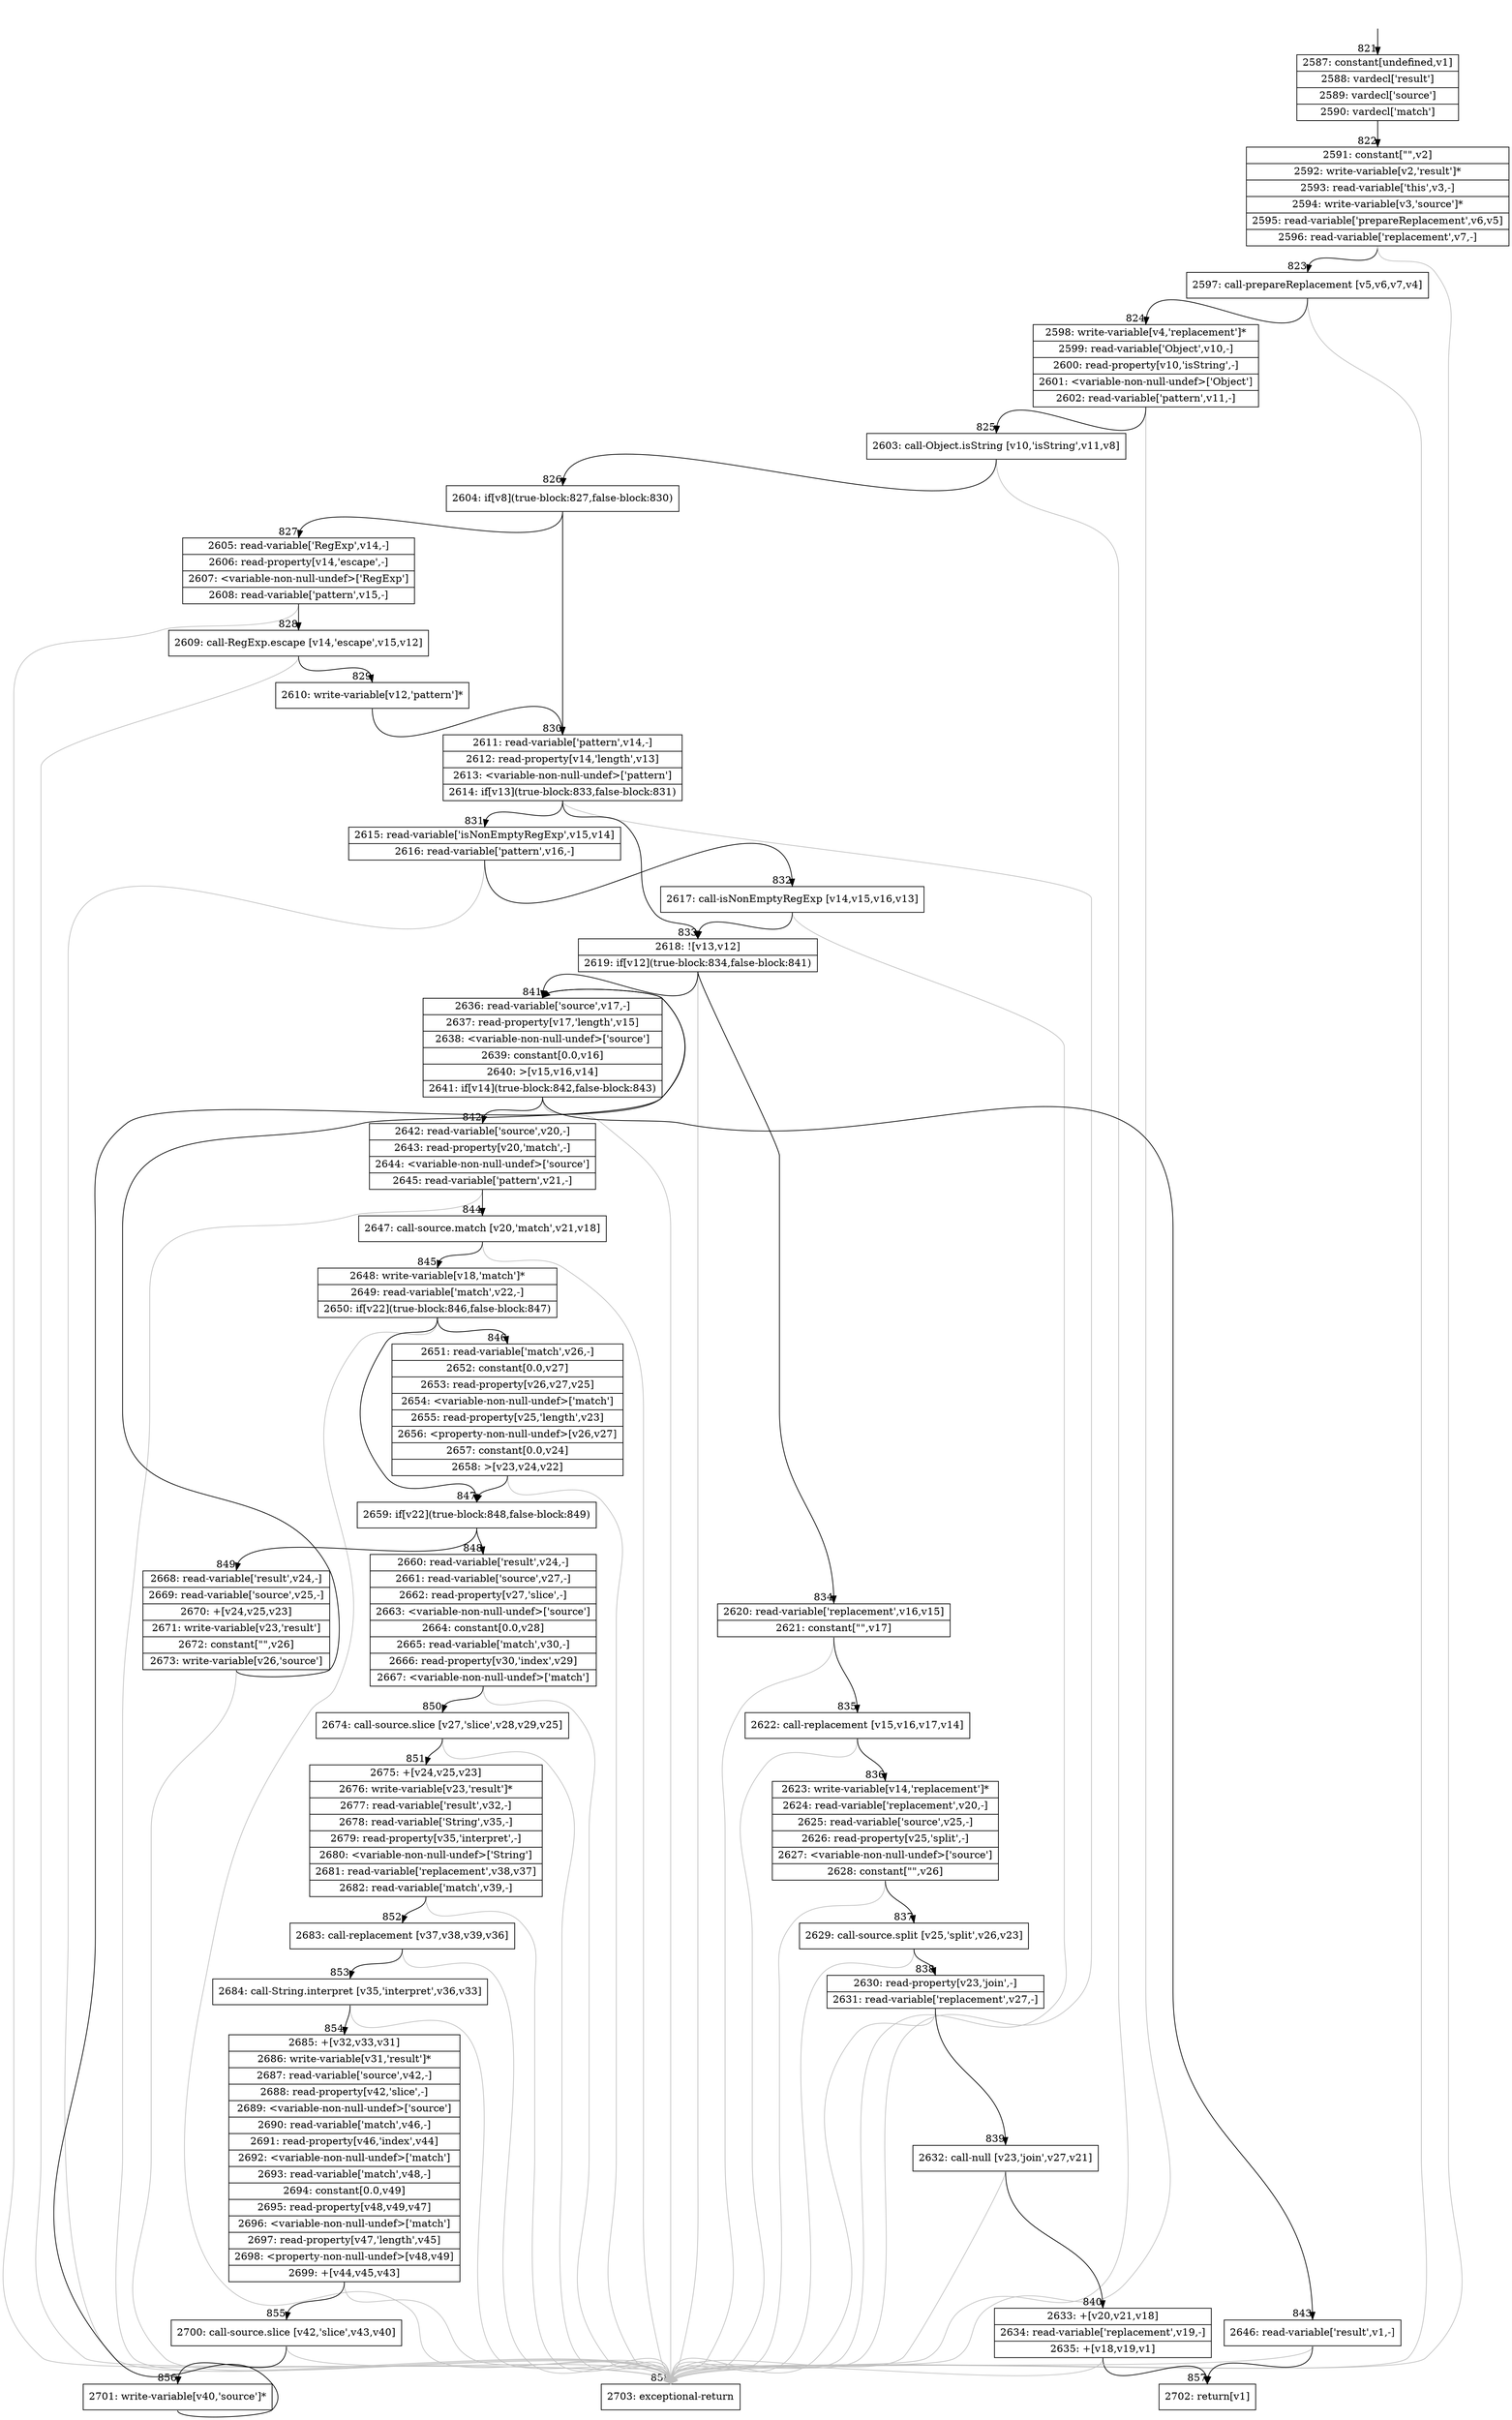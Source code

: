 digraph {
rankdir="TD"
BB_entry71[shape=none,label=""];
BB_entry71 -> BB821 [tailport=s, headport=n, headlabel="    821"]
BB821 [shape=record label="{2587: constant[undefined,v1]|2588: vardecl['result']|2589: vardecl['source']|2590: vardecl['match']}" ] 
BB821 -> BB822 [tailport=s, headport=n, headlabel="      822"]
BB822 [shape=record label="{2591: constant[\"\",v2]|2592: write-variable[v2,'result']*|2593: read-variable['this',v3,-]|2594: write-variable[v3,'source']*|2595: read-variable['prepareReplacement',v6,v5]|2596: read-variable['replacement',v7,-]}" ] 
BB822 -> BB823 [tailport=s, headport=n, headlabel="      823"]
BB822 -> BB858 [tailport=s, headport=n, color=gray, headlabel="      858"]
BB823 [shape=record label="{2597: call-prepareReplacement [v5,v6,v7,v4]}" ] 
BB823 -> BB824 [tailport=s, headport=n, headlabel="      824"]
BB823 -> BB858 [tailport=s, headport=n, color=gray]
BB824 [shape=record label="{2598: write-variable[v4,'replacement']*|2599: read-variable['Object',v10,-]|2600: read-property[v10,'isString',-]|2601: \<variable-non-null-undef\>['Object']|2602: read-variable['pattern',v11,-]}" ] 
BB824 -> BB825 [tailport=s, headport=n, headlabel="      825"]
BB824 -> BB858 [tailport=s, headport=n, color=gray]
BB825 [shape=record label="{2603: call-Object.isString [v10,'isString',v11,v8]}" ] 
BB825 -> BB826 [tailport=s, headport=n, headlabel="      826"]
BB825 -> BB858 [tailport=s, headport=n, color=gray]
BB826 [shape=record label="{2604: if[v8](true-block:827,false-block:830)}" ] 
BB826 -> BB827 [tailport=s, headport=n, headlabel="      827"]
BB826 -> BB830 [tailport=s, headport=n, headlabel="      830"]
BB827 [shape=record label="{2605: read-variable['RegExp',v14,-]|2606: read-property[v14,'escape',-]|2607: \<variable-non-null-undef\>['RegExp']|2608: read-variable['pattern',v15,-]}" ] 
BB827 -> BB828 [tailport=s, headport=n, headlabel="      828"]
BB827 -> BB858 [tailport=s, headport=n, color=gray]
BB828 [shape=record label="{2609: call-RegExp.escape [v14,'escape',v15,v12]}" ] 
BB828 -> BB829 [tailport=s, headport=n, headlabel="      829"]
BB828 -> BB858 [tailport=s, headport=n, color=gray]
BB829 [shape=record label="{2610: write-variable[v12,'pattern']*}" ] 
BB829 -> BB830 [tailport=s, headport=n]
BB830 [shape=record label="{2611: read-variable['pattern',v14,-]|2612: read-property[v14,'length',v13]|2613: \<variable-non-null-undef\>['pattern']|2614: if[v13](true-block:833,false-block:831)}" ] 
BB830 -> BB833 [tailport=s, headport=n, headlabel="      833"]
BB830 -> BB831 [tailport=s, headport=n, headlabel="      831"]
BB830 -> BB858 [tailport=s, headport=n, color=gray]
BB831 [shape=record label="{2615: read-variable['isNonEmptyRegExp',v15,v14]|2616: read-variable['pattern',v16,-]}" ] 
BB831 -> BB832 [tailport=s, headport=n, headlabel="      832"]
BB831 -> BB858 [tailport=s, headport=n, color=gray]
BB832 [shape=record label="{2617: call-isNonEmptyRegExp [v14,v15,v16,v13]}" ] 
BB832 -> BB833 [tailport=s, headport=n]
BB832 -> BB858 [tailport=s, headport=n, color=gray]
BB833 [shape=record label="{2618: ![v13,v12]|2619: if[v12](true-block:834,false-block:841)}" ] 
BB833 -> BB834 [tailport=s, headport=n, headlabel="      834"]
BB833 -> BB841 [tailport=s, headport=n, headlabel="      841"]
BB833 -> BB858 [tailport=s, headport=n, color=gray]
BB834 [shape=record label="{2620: read-variable['replacement',v16,v15]|2621: constant[\"\",v17]}" ] 
BB834 -> BB835 [tailport=s, headport=n, headlabel="      835"]
BB834 -> BB858 [tailport=s, headport=n, color=gray]
BB835 [shape=record label="{2622: call-replacement [v15,v16,v17,v14]}" ] 
BB835 -> BB836 [tailport=s, headport=n, headlabel="      836"]
BB835 -> BB858 [tailport=s, headport=n, color=gray]
BB836 [shape=record label="{2623: write-variable[v14,'replacement']*|2624: read-variable['replacement',v20,-]|2625: read-variable['source',v25,-]|2626: read-property[v25,'split',-]|2627: \<variable-non-null-undef\>['source']|2628: constant[\"\",v26]}" ] 
BB836 -> BB837 [tailport=s, headport=n, headlabel="      837"]
BB836 -> BB858 [tailport=s, headport=n, color=gray]
BB837 [shape=record label="{2629: call-source.split [v25,'split',v26,v23]}" ] 
BB837 -> BB838 [tailport=s, headport=n, headlabel="      838"]
BB837 -> BB858 [tailport=s, headport=n, color=gray]
BB838 [shape=record label="{2630: read-property[v23,'join',-]|2631: read-variable['replacement',v27,-]}" ] 
BB838 -> BB839 [tailport=s, headport=n, headlabel="      839"]
BB838 -> BB858 [tailport=s, headport=n, color=gray]
BB839 [shape=record label="{2632: call-null [v23,'join',v27,v21]}" ] 
BB839 -> BB840 [tailport=s, headport=n, headlabel="      840"]
BB839 -> BB858 [tailport=s, headport=n, color=gray]
BB840 [shape=record label="{2633: +[v20,v21,v18]|2634: read-variable['replacement',v19,-]|2635: +[v18,v19,v1]}" ] 
BB840 -> BB857 [tailport=s, headport=n, headlabel="      857"]
BB840 -> BB858 [tailport=s, headport=n, color=gray]
BB841 [shape=record label="{2636: read-variable['source',v17,-]|2637: read-property[v17,'length',v15]|2638: \<variable-non-null-undef\>['source']|2639: constant[0.0,v16]|2640: \>[v15,v16,v14]|2641: if[v14](true-block:842,false-block:843)}" ] 
BB841 -> BB842 [tailport=s, headport=n, headlabel="      842"]
BB841 -> BB843 [tailport=s, headport=n, headlabel="      843"]
BB841 -> BB858 [tailport=s, headport=n, color=gray]
BB842 [shape=record label="{2642: read-variable['source',v20,-]|2643: read-property[v20,'match',-]|2644: \<variable-non-null-undef\>['source']|2645: read-variable['pattern',v21,-]}" ] 
BB842 -> BB844 [tailport=s, headport=n, headlabel="      844"]
BB842 -> BB858 [tailport=s, headport=n, color=gray]
BB843 [shape=record label="{2646: read-variable['result',v1,-]}" ] 
BB843 -> BB857 [tailport=s, headport=n]
BB843 -> BB858 [tailport=s, headport=n, color=gray]
BB844 [shape=record label="{2647: call-source.match [v20,'match',v21,v18]}" ] 
BB844 -> BB845 [tailport=s, headport=n, headlabel="      845"]
BB844 -> BB858 [tailport=s, headport=n, color=gray]
BB845 [shape=record label="{2648: write-variable[v18,'match']*|2649: read-variable['match',v22,-]|2650: if[v22](true-block:846,false-block:847)}" ] 
BB845 -> BB847 [tailport=s, headport=n, headlabel="      847"]
BB845 -> BB846 [tailport=s, headport=n, headlabel="      846"]
BB845 -> BB858 [tailport=s, headport=n, color=gray]
BB846 [shape=record label="{2651: read-variable['match',v26,-]|2652: constant[0.0,v27]|2653: read-property[v26,v27,v25]|2654: \<variable-non-null-undef\>['match']|2655: read-property[v25,'length',v23]|2656: \<property-non-null-undef\>[v26,v27]|2657: constant[0.0,v24]|2658: \>[v23,v24,v22]}" ] 
BB846 -> BB847 [tailport=s, headport=n]
BB846 -> BB858 [tailport=s, headport=n, color=gray]
BB847 [shape=record label="{2659: if[v22](true-block:848,false-block:849)}" ] 
BB847 -> BB848 [tailport=s, headport=n, headlabel="      848"]
BB847 -> BB849 [tailport=s, headport=n, headlabel="      849"]
BB848 [shape=record label="{2660: read-variable['result',v24,-]|2661: read-variable['source',v27,-]|2662: read-property[v27,'slice',-]|2663: \<variable-non-null-undef\>['source']|2664: constant[0.0,v28]|2665: read-variable['match',v30,-]|2666: read-property[v30,'index',v29]|2667: \<variable-non-null-undef\>['match']}" ] 
BB848 -> BB850 [tailport=s, headport=n, headlabel="      850"]
BB848 -> BB858 [tailport=s, headport=n, color=gray]
BB849 [shape=record label="{2668: read-variable['result',v24,-]|2669: read-variable['source',v25,-]|2670: +[v24,v25,v23]|2671: write-variable[v23,'result']|2672: constant[\"\",v26]|2673: write-variable[v26,'source']}" ] 
BB849 -> BB841 [tailport=s, headport=n]
BB849 -> BB858 [tailport=s, headport=n, color=gray]
BB850 [shape=record label="{2674: call-source.slice [v27,'slice',v28,v29,v25]}" ] 
BB850 -> BB851 [tailport=s, headport=n, headlabel="      851"]
BB850 -> BB858 [tailport=s, headport=n, color=gray]
BB851 [shape=record label="{2675: +[v24,v25,v23]|2676: write-variable[v23,'result']*|2677: read-variable['result',v32,-]|2678: read-variable['String',v35,-]|2679: read-property[v35,'interpret',-]|2680: \<variable-non-null-undef\>['String']|2681: read-variable['replacement',v38,v37]|2682: read-variable['match',v39,-]}" ] 
BB851 -> BB852 [tailport=s, headport=n, headlabel="      852"]
BB851 -> BB858 [tailport=s, headport=n, color=gray]
BB852 [shape=record label="{2683: call-replacement [v37,v38,v39,v36]}" ] 
BB852 -> BB853 [tailport=s, headport=n, headlabel="      853"]
BB852 -> BB858 [tailport=s, headport=n, color=gray]
BB853 [shape=record label="{2684: call-String.interpret [v35,'interpret',v36,v33]}" ] 
BB853 -> BB854 [tailport=s, headport=n, headlabel="      854"]
BB853 -> BB858 [tailport=s, headport=n, color=gray]
BB854 [shape=record label="{2685: +[v32,v33,v31]|2686: write-variable[v31,'result']*|2687: read-variable['source',v42,-]|2688: read-property[v42,'slice',-]|2689: \<variable-non-null-undef\>['source']|2690: read-variable['match',v46,-]|2691: read-property[v46,'index',v44]|2692: \<variable-non-null-undef\>['match']|2693: read-variable['match',v48,-]|2694: constant[0.0,v49]|2695: read-property[v48,v49,v47]|2696: \<variable-non-null-undef\>['match']|2697: read-property[v47,'length',v45]|2698: \<property-non-null-undef\>[v48,v49]|2699: +[v44,v45,v43]}" ] 
BB854 -> BB855 [tailport=s, headport=n, headlabel="      855"]
BB854 -> BB858 [tailport=s, headport=n, color=gray]
BB855 [shape=record label="{2700: call-source.slice [v42,'slice',v43,v40]}" ] 
BB855 -> BB856 [tailport=s, headport=n, headlabel="      856"]
BB855 -> BB858 [tailport=s, headport=n, color=gray]
BB856 [shape=record label="{2701: write-variable[v40,'source']*}" ] 
BB856 -> BB841 [tailport=s, headport=n]
BB857 [shape=record label="{2702: return[v1]}" ] 
BB858 [shape=record label="{2703: exceptional-return}" ] 
//#$~ 594
}
